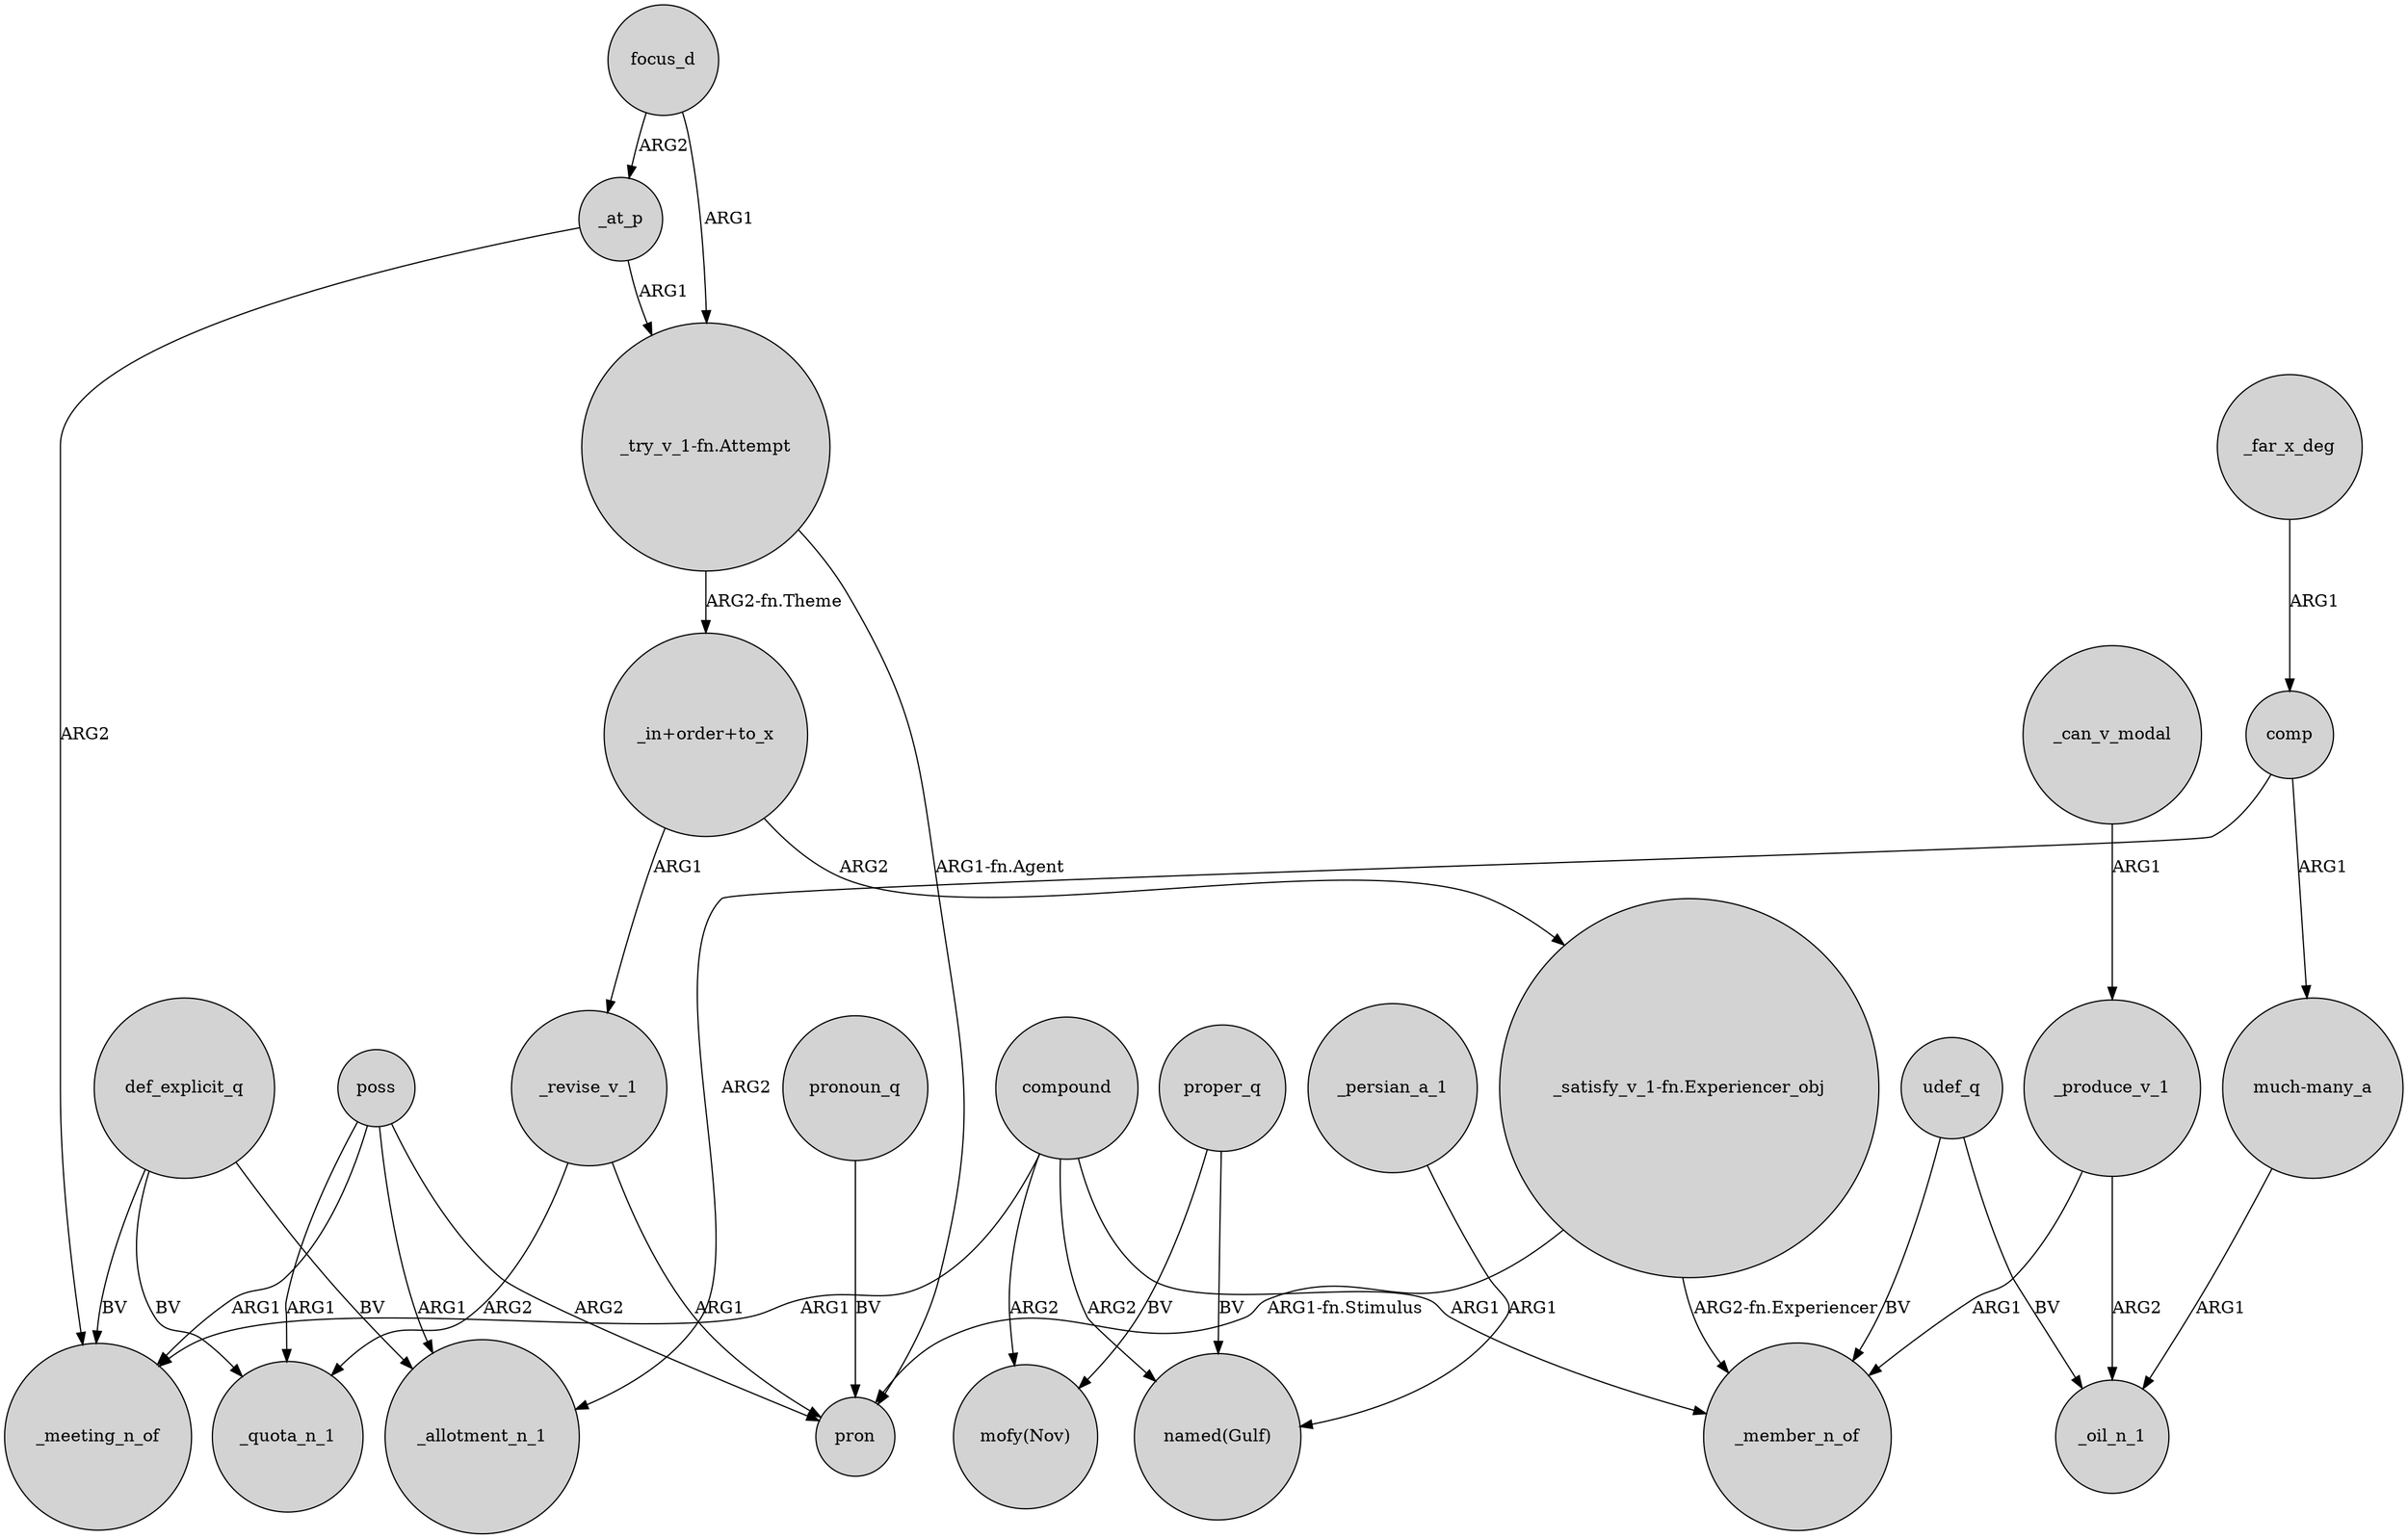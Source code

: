digraph {
	node [shape=circle style=filled]
	def_explicit_q -> _quota_n_1 [label=BV]
	_persian_a_1 -> "named(Gulf)" [label=ARG1]
	poss -> pron [label=ARG2]
	"_satisfy_v_1-fn.Experiencer_obj" -> pron [label="ARG1-fn.Stimulus"]
	compound -> "named(Gulf)" [label=ARG2]
	def_explicit_q -> _meeting_n_of [label=BV]
	"much-many_a" -> _oil_n_1 [label=ARG1]
	def_explicit_q -> _allotment_n_1 [label=BV]
	focus_d -> _at_p [label=ARG2]
	proper_q -> "mofy(Nov)" [label=BV]
	"_try_v_1-fn.Attempt" -> "_in+order+to_x" [label="ARG2-fn.Theme"]
	compound -> _meeting_n_of [label=ARG1]
	_at_p -> _meeting_n_of [label=ARG2]
	pronoun_q -> pron [label=BV]
	comp -> "much-many_a" [label=ARG1]
	_produce_v_1 -> _member_n_of [label=ARG1]
	compound -> "mofy(Nov)" [label=ARG2]
	udef_q -> _member_n_of [label=BV]
	"_in+order+to_x" -> _revise_v_1 [label=ARG1]
	_at_p -> "_try_v_1-fn.Attempt" [label=ARG1]
	comp -> _allotment_n_1 [label=ARG2]
	udef_q -> _oil_n_1 [label=BV]
	poss -> _allotment_n_1 [label=ARG1]
	"_satisfy_v_1-fn.Experiencer_obj" -> _member_n_of [label="ARG2-fn.Experiencer"]
	_far_x_deg -> comp [label=ARG1]
	"_try_v_1-fn.Attempt" -> pron [label="ARG1-fn.Agent"]
	poss -> _meeting_n_of [label=ARG1]
	focus_d -> "_try_v_1-fn.Attempt" [label=ARG1]
	"_in+order+to_x" -> "_satisfy_v_1-fn.Experiencer_obj" [label=ARG2]
	proper_q -> "named(Gulf)" [label=BV]
	_can_v_modal -> _produce_v_1 [label=ARG1]
	poss -> _quota_n_1 [label=ARG1]
	_revise_v_1 -> pron [label=ARG1]
	_produce_v_1 -> _oil_n_1 [label=ARG2]
	_revise_v_1 -> _quota_n_1 [label=ARG2]
	compound -> _member_n_of [label=ARG1]
}
